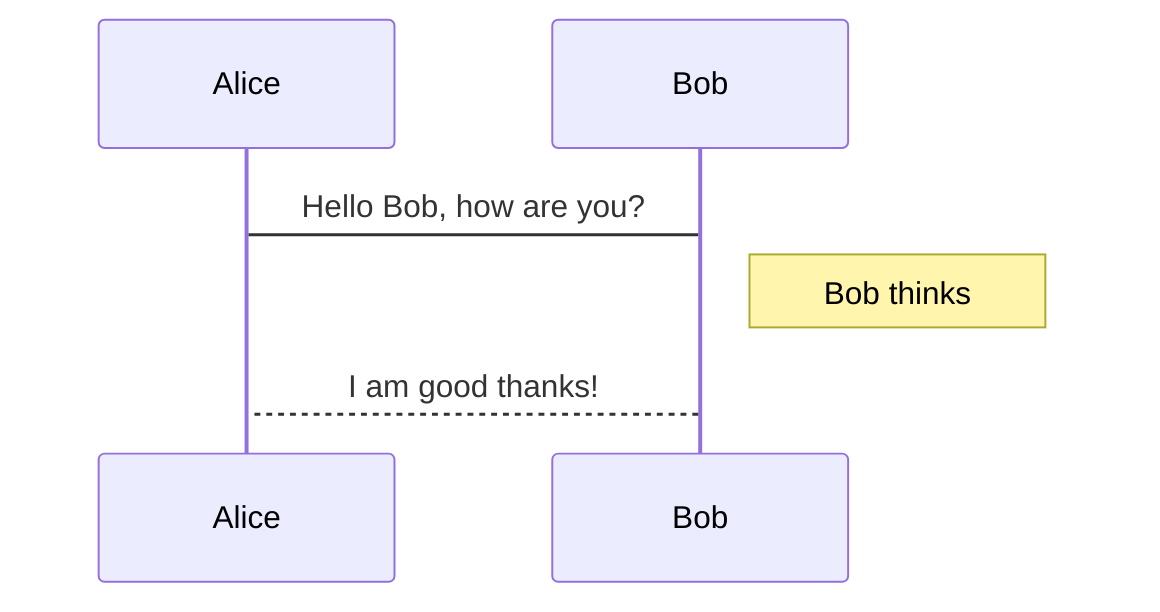 sequenceDiagram
Alice->Bob:Hello Bob, how are you?
Note right of Bob: Bob thinks
Bob-->Alice: I am good thanks!